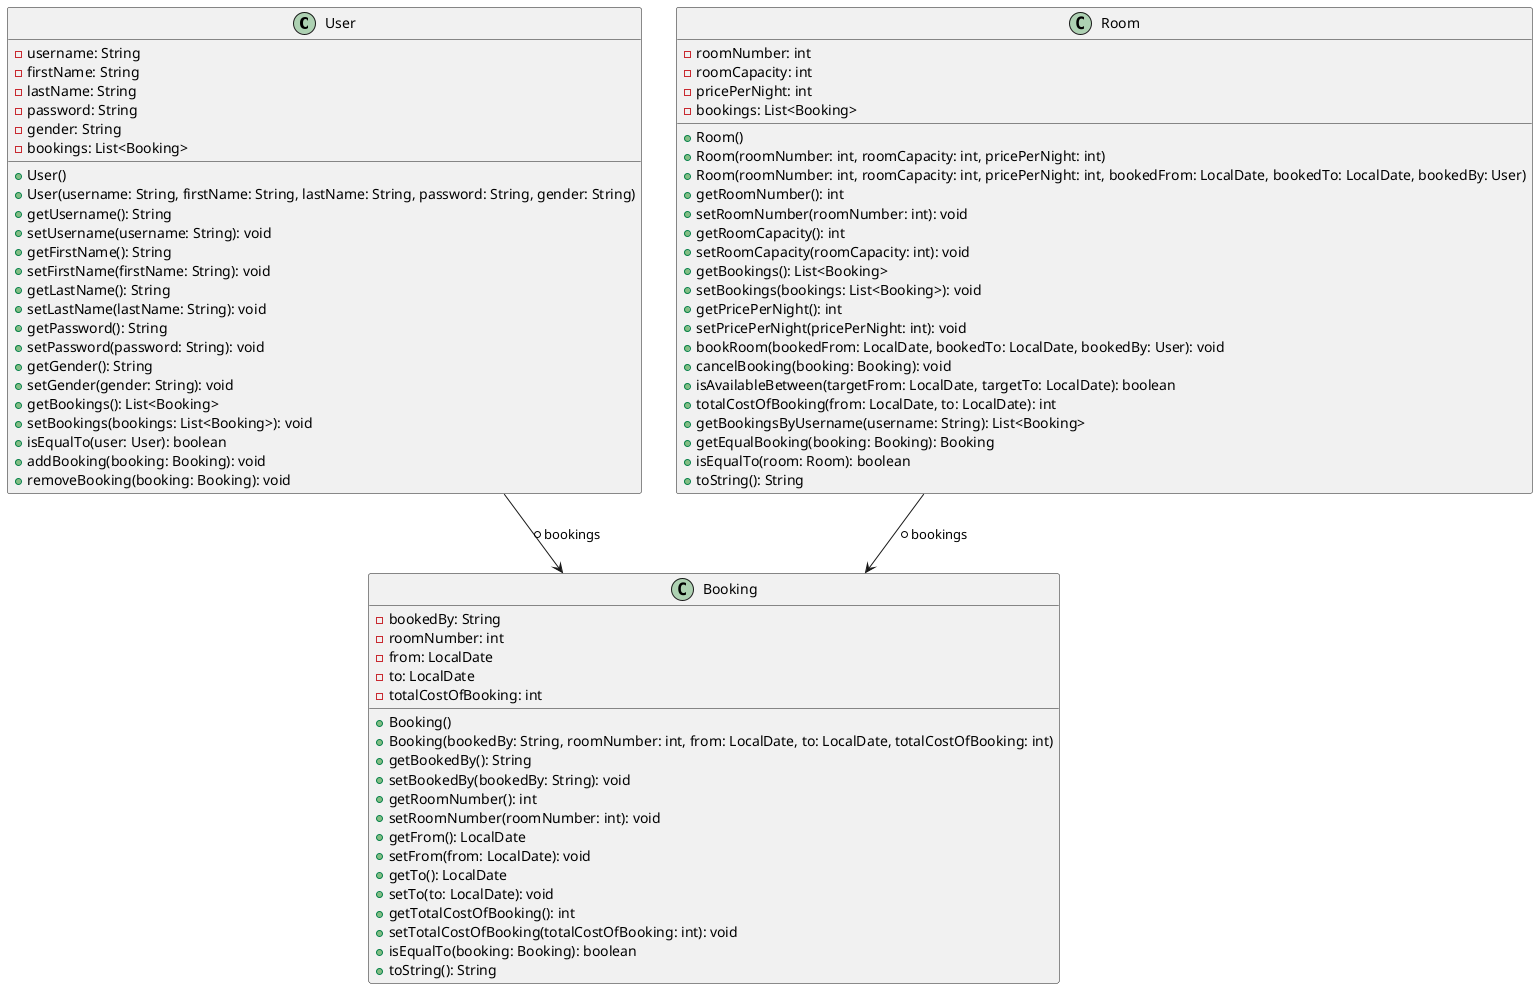 @startuml classDiagramCore

class User {
  - username: String
  - firstName: String
  - lastName: String
  - password: String
  - gender: String
  - bookings: List<Booking>

  + User()
  + User(username: String, firstName: String, lastName: String, password: String, gender: String)
  + getUsername(): String
  + setUsername(username: String): void
  + getFirstName(): String
  + setFirstName(firstName: String): void
  + getLastName(): String
  + setLastName(lastName: String): void
  + getPassword(): String
  + setPassword(password: String): void
  + getGender(): String
  + setGender(gender: String): void
  + getBookings(): List<Booking>
  + setBookings(bookings: List<Booking>): void
  + isEqualTo(user: User): boolean
  + addBooking(booking: Booking): void
  + removeBooking(booking: Booking): void
}

class Room {
  - roomNumber: int
  - roomCapacity: int
  - pricePerNight: int
  - bookings: List<Booking>

  + Room()
  + Room(roomNumber: int, roomCapacity: int, pricePerNight: int)
  + Room(roomNumber: int, roomCapacity: int, pricePerNight: int, bookedFrom: LocalDate, bookedTo: LocalDate, bookedBy: User)
  + getRoomNumber(): int
  + setRoomNumber(roomNumber: int): void
  + getRoomCapacity(): int
  + setRoomCapacity(roomCapacity: int): void
  + getBookings(): List<Booking>
  + setBookings(bookings: List<Booking>): void
  + getPricePerNight(): int
  + setPricePerNight(pricePerNight: int): void
  + bookRoom(bookedFrom: LocalDate, bookedTo: LocalDate, bookedBy: User): void
  + cancelBooking(booking: Booking): void
  + isAvailableBetween(targetFrom: LocalDate, targetTo: LocalDate): boolean
  + totalCostOfBooking(from: LocalDate, to: LocalDate): int
  + getBookingsByUsername(username: String): List<Booking>
  + getEqualBooking(booking: Booking): Booking
  + isEqualTo(room: Room): boolean
  + toString(): String
}

class Booking {
  - bookedBy: String
  - roomNumber: int
  - from: LocalDate
  - to: LocalDate
  - totalCostOfBooking: int

  + Booking()
  + Booking(bookedBy: String, roomNumber: int, from: LocalDate, to: LocalDate, totalCostOfBooking: int)
  + getBookedBy(): String
  + setBookedBy(bookedBy: String): void
  + getRoomNumber(): int
  + setRoomNumber(roomNumber: int): void
  + getFrom(): LocalDate
  + setFrom(from: LocalDate): void
  + getTo(): LocalDate
  + setTo(to: LocalDate): void
  + getTotalCostOfBooking(): int
  + setTotalCostOfBooking(totalCostOfBooking: int): void
  + isEqualTo(booking: Booking): boolean
  + toString(): String
}


User --> Booking : *bookings
Room --> Booking: *bookings

@enduml

